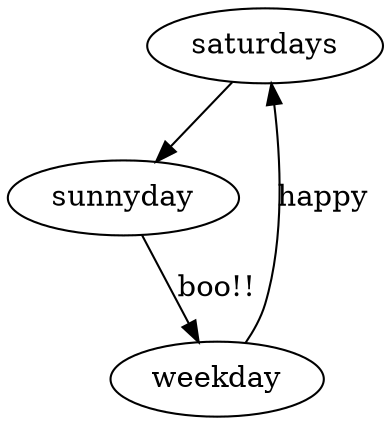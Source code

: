 digraph {
  saturdays -> sunnyday 
  sunnyday  -> weekday [label="boo!!"];
  weekday -> saturdays [label="happy"];
  
}
